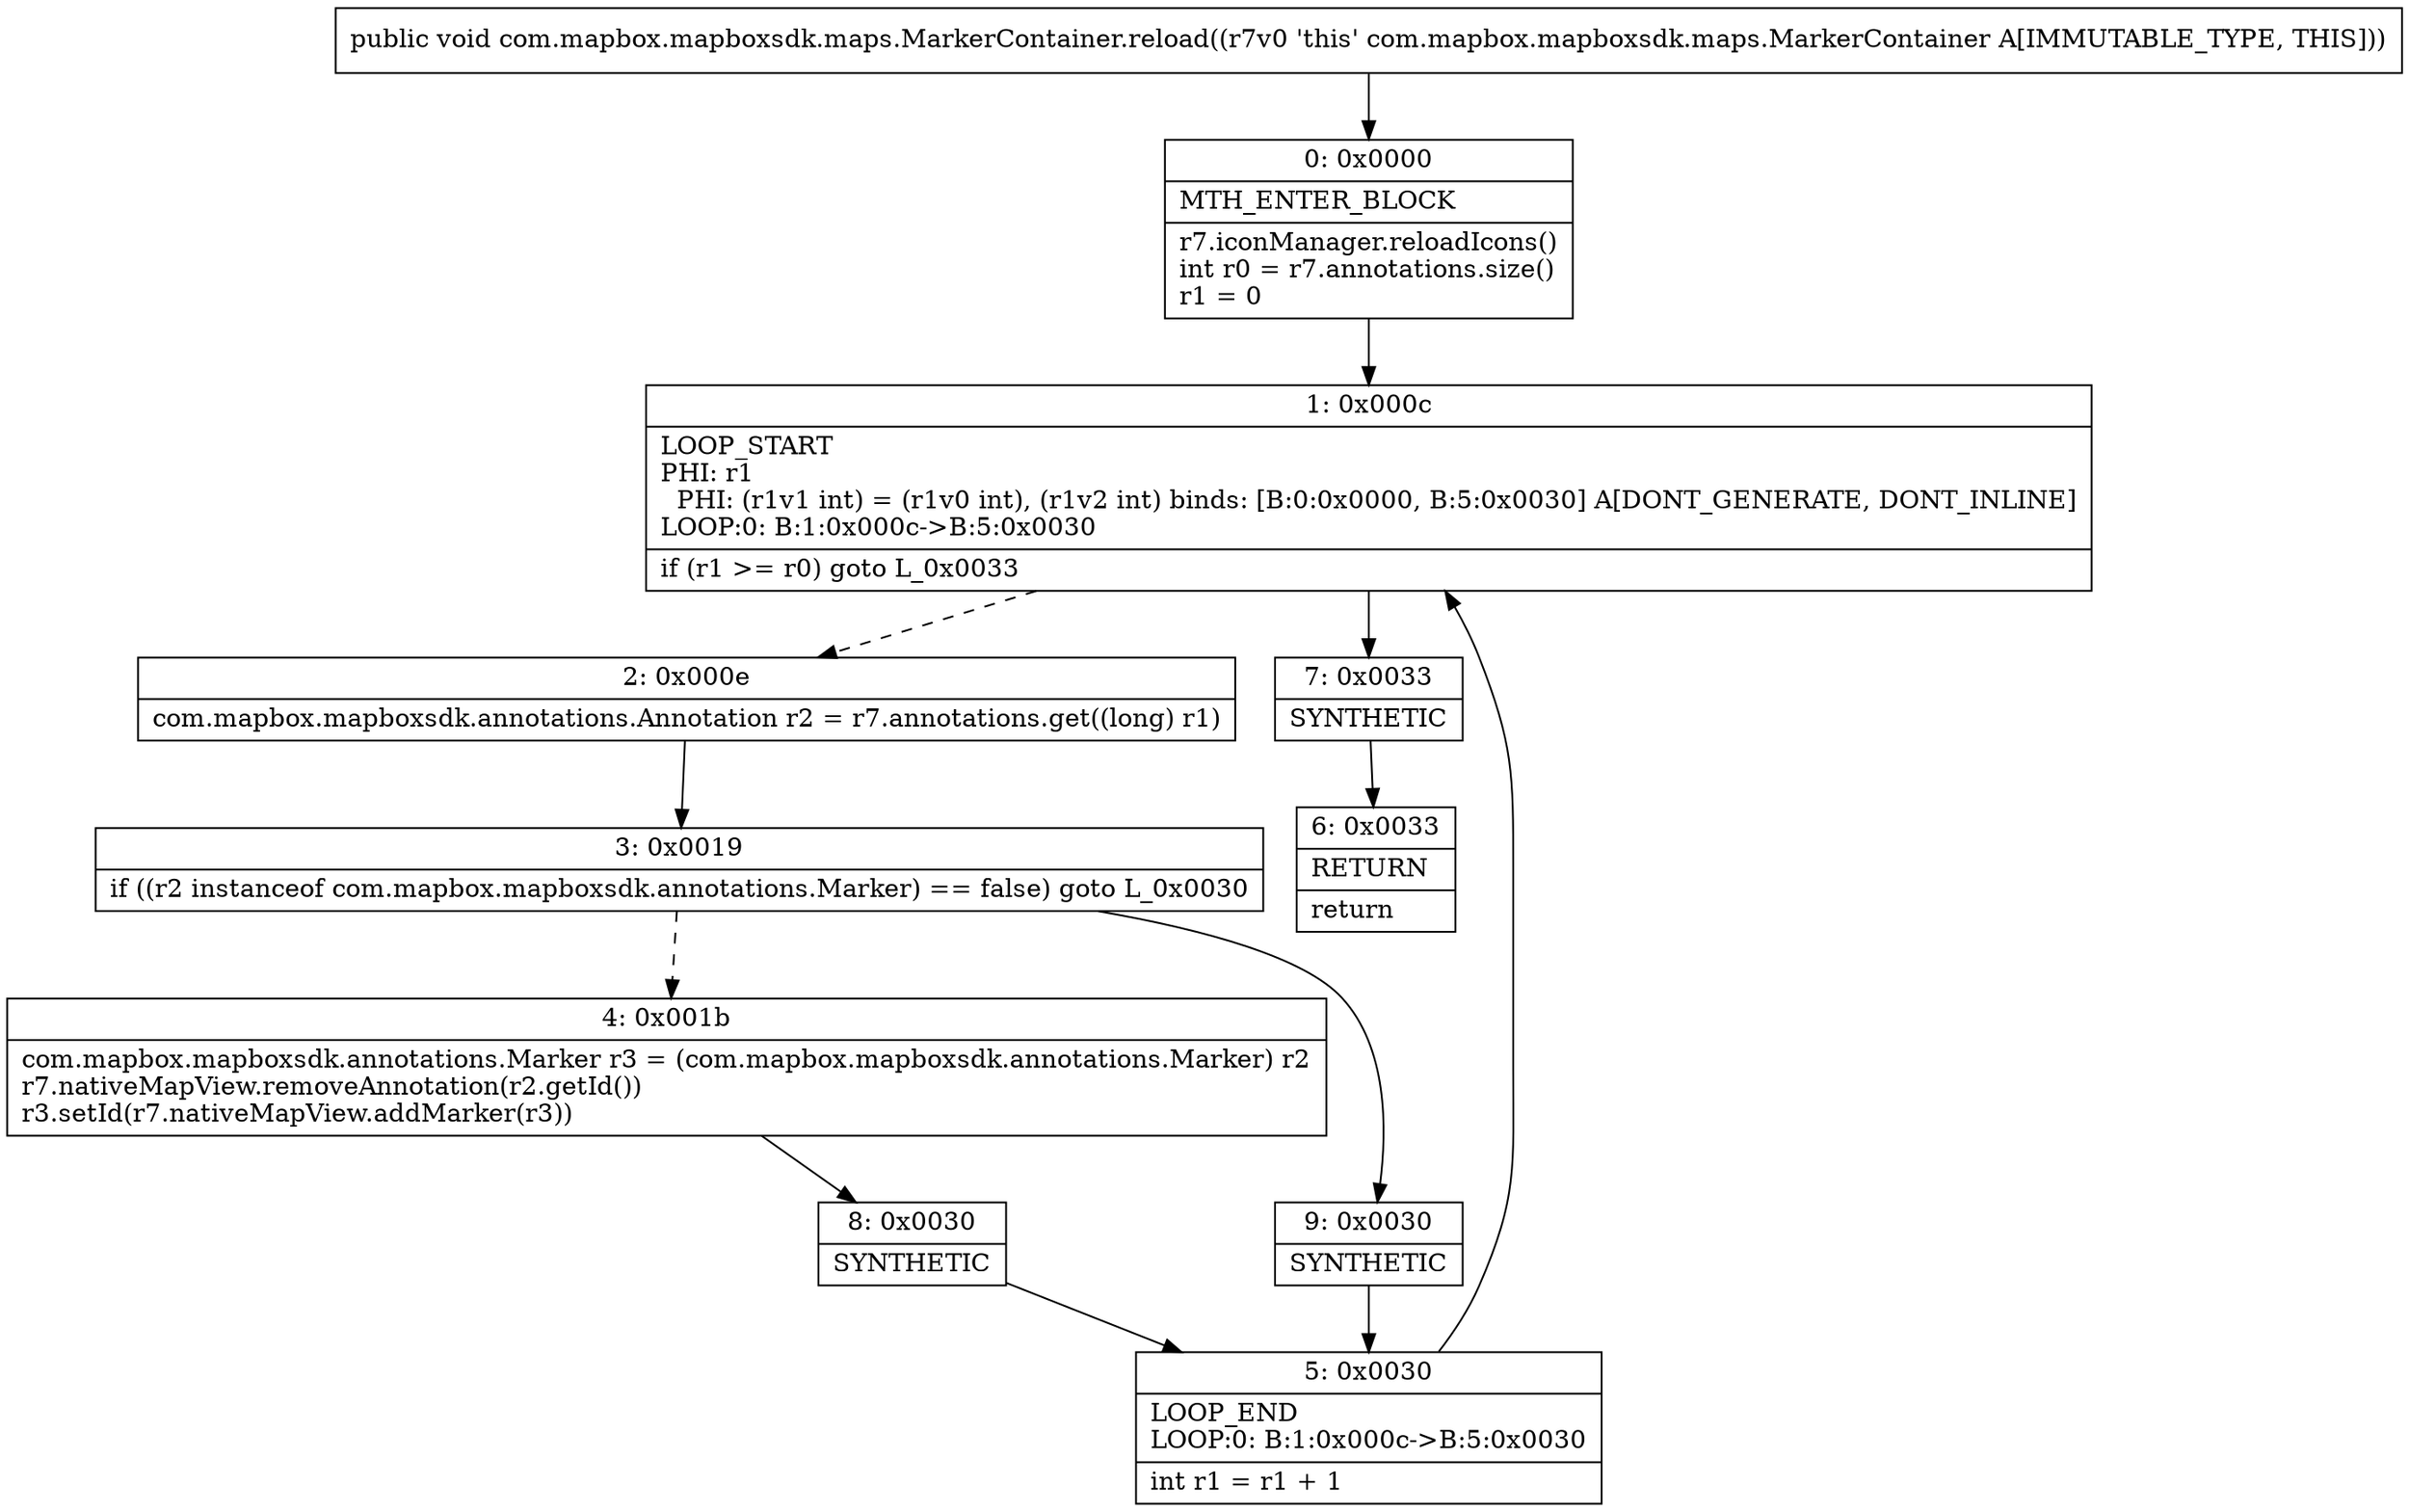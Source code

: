 digraph "CFG forcom.mapbox.mapboxsdk.maps.MarkerContainer.reload()V" {
Node_0 [shape=record,label="{0\:\ 0x0000|MTH_ENTER_BLOCK\l|r7.iconManager.reloadIcons()\lint r0 = r7.annotations.size()\lr1 = 0\l}"];
Node_1 [shape=record,label="{1\:\ 0x000c|LOOP_START\lPHI: r1 \l  PHI: (r1v1 int) = (r1v0 int), (r1v2 int) binds: [B:0:0x0000, B:5:0x0030] A[DONT_GENERATE, DONT_INLINE]\lLOOP:0: B:1:0x000c\-\>B:5:0x0030\l|if (r1 \>= r0) goto L_0x0033\l}"];
Node_2 [shape=record,label="{2\:\ 0x000e|com.mapbox.mapboxsdk.annotations.Annotation r2 = r7.annotations.get((long) r1)\l}"];
Node_3 [shape=record,label="{3\:\ 0x0019|if ((r2 instanceof com.mapbox.mapboxsdk.annotations.Marker) == false) goto L_0x0030\l}"];
Node_4 [shape=record,label="{4\:\ 0x001b|com.mapbox.mapboxsdk.annotations.Marker r3 = (com.mapbox.mapboxsdk.annotations.Marker) r2\lr7.nativeMapView.removeAnnotation(r2.getId())\lr3.setId(r7.nativeMapView.addMarker(r3))\l}"];
Node_5 [shape=record,label="{5\:\ 0x0030|LOOP_END\lLOOP:0: B:1:0x000c\-\>B:5:0x0030\l|int r1 = r1 + 1\l}"];
Node_6 [shape=record,label="{6\:\ 0x0033|RETURN\l|return\l}"];
Node_7 [shape=record,label="{7\:\ 0x0033|SYNTHETIC\l}"];
Node_8 [shape=record,label="{8\:\ 0x0030|SYNTHETIC\l}"];
Node_9 [shape=record,label="{9\:\ 0x0030|SYNTHETIC\l}"];
MethodNode[shape=record,label="{public void com.mapbox.mapboxsdk.maps.MarkerContainer.reload((r7v0 'this' com.mapbox.mapboxsdk.maps.MarkerContainer A[IMMUTABLE_TYPE, THIS])) }"];
MethodNode -> Node_0;
Node_0 -> Node_1;
Node_1 -> Node_2[style=dashed];
Node_1 -> Node_7;
Node_2 -> Node_3;
Node_3 -> Node_4[style=dashed];
Node_3 -> Node_9;
Node_4 -> Node_8;
Node_5 -> Node_1;
Node_7 -> Node_6;
Node_8 -> Node_5;
Node_9 -> Node_5;
}


